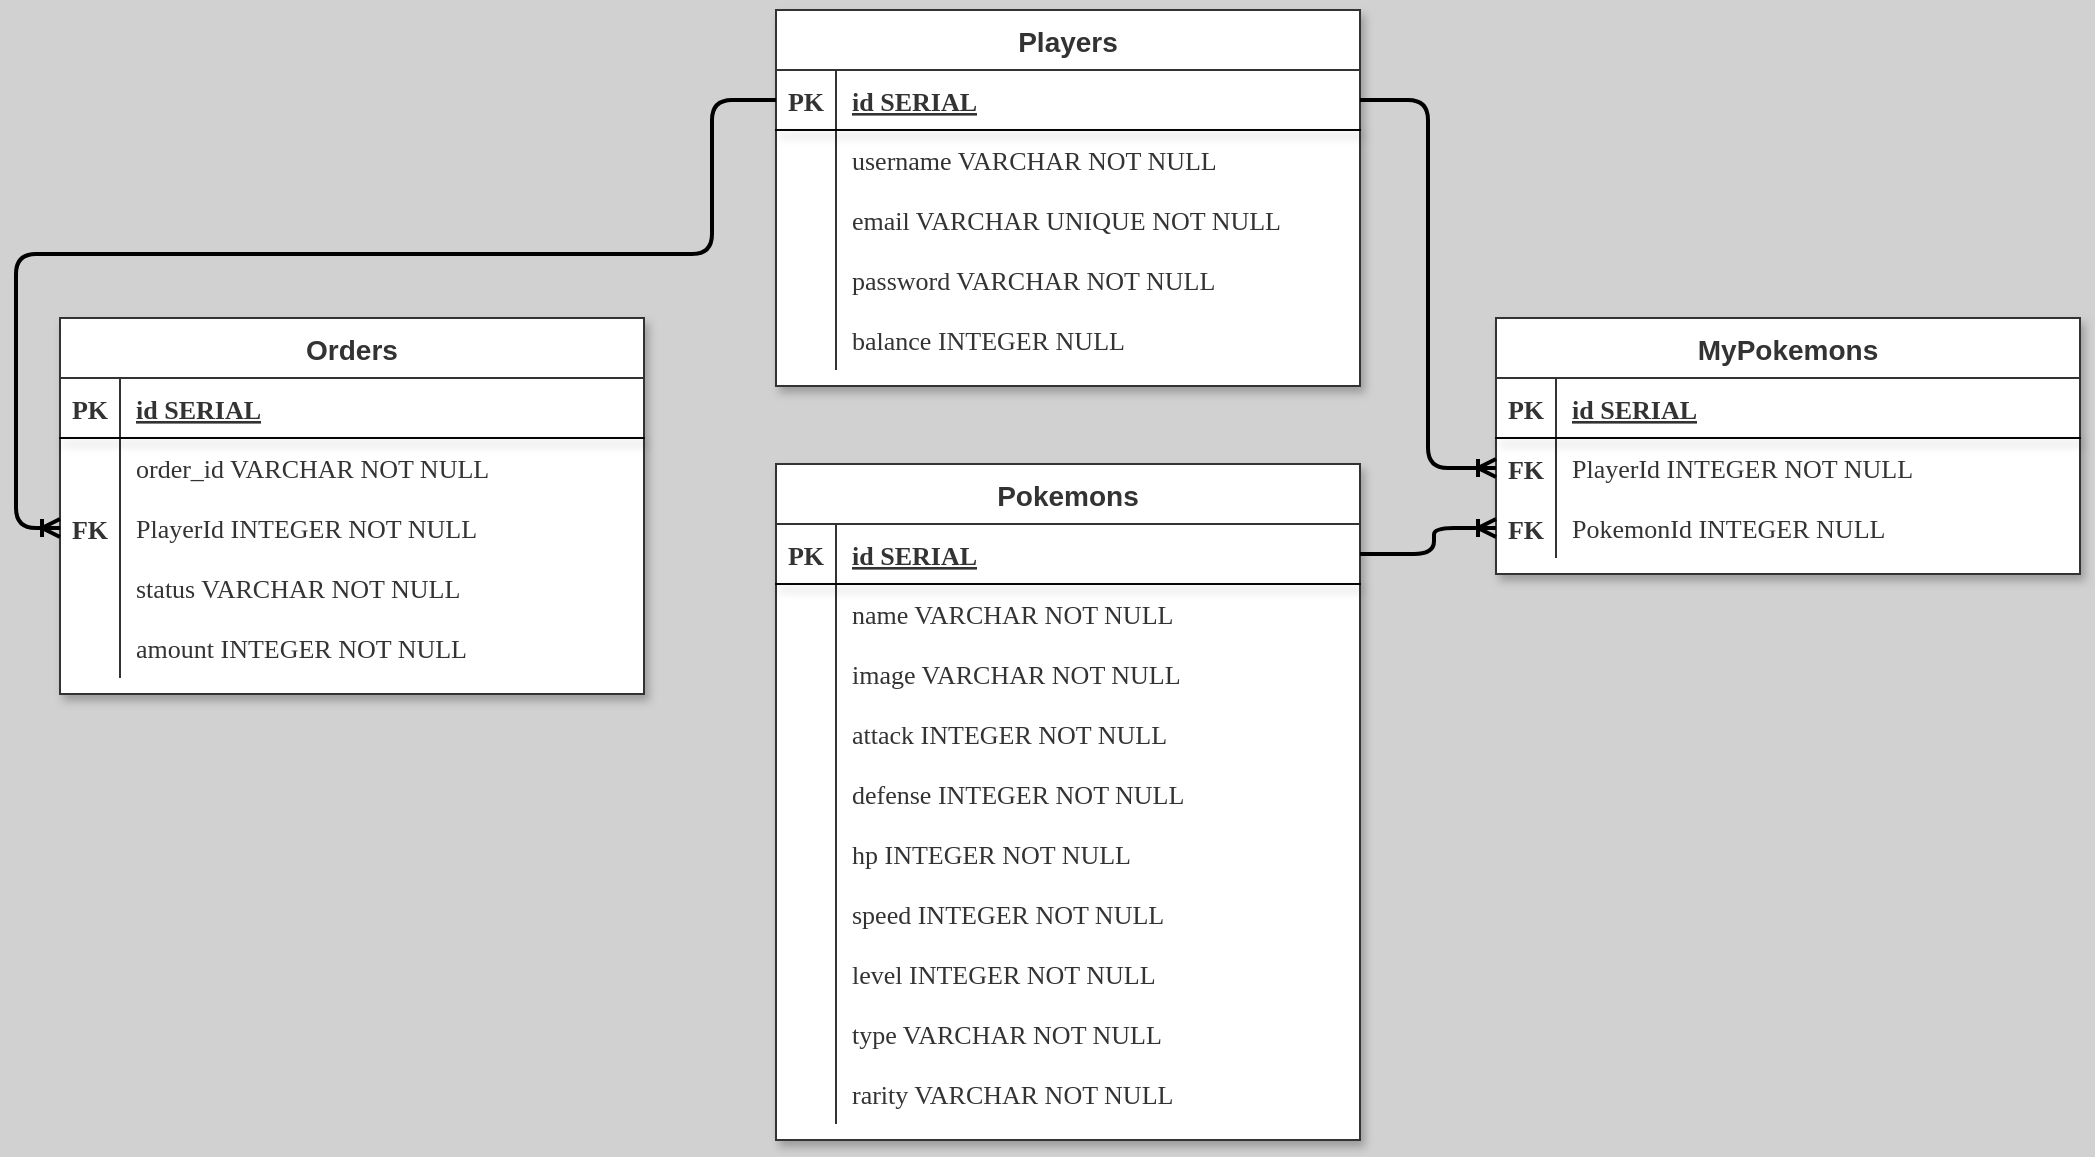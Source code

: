 <mxfile>
    <diagram id="W-rgIuuV7ytTB-WkS9EY" name="Page-1">
        <mxGraphModel dx="1750" dy="963" grid="0" gridSize="10" guides="1" tooltips="1" connect="1" arrows="1" fold="1" page="0" pageScale="1" pageWidth="850" pageHeight="1100" background="#D1D1D1" math="0" shadow="0">
            <root>
                <mxCell id="0"/>
                <mxCell id="1" parent="0"/>
                <mxCell id="228" value="Players" style="shape=table;startSize=30;container=1;collapsible=1;childLayout=tableLayout;fixedRows=1;rowLines=0;fontStyle=1;align=center;resizeLast=1;rounded=0;shadow=1;comic=0;fillStyle=auto;pointerEvents=1;strokeColor=#333333;strokeWidth=1;fontFamily=Helvetica;fontSize=14;fillColor=#FFFFFF;gradientDirection=radial;fontColor=#333333;gradientColor=none;swimlaneFillColor=#FFFFFF;" parent="1" vertex="1">
                    <mxGeometry x="-515" y="-265" width="292" height="188" as="geometry"/>
                </mxCell>
                <mxCell id="229" value="" style="shape=tableRow;horizontal=0;startSize=0;swimlaneHead=0;swimlaneBody=0;fillColor=none;collapsible=0;dropTarget=0;points=[[0,0.5],[1,0.5]];portConstraint=eastwest;top=0;left=0;right=0;bottom=1;rounded=0;shadow=1;comic=0;fillStyle=auto;pointerEvents=1;strokeColor=#050505;strokeWidth=1;fontFamily=Helvetica;fontSize=12;fontColor=#333333;" parent="228" vertex="1">
                    <mxGeometry y="30" width="292" height="30" as="geometry"/>
                </mxCell>
                <mxCell id="230" value="PK" style="shape=partialRectangle;connectable=0;fillColor=none;top=0;left=0;bottom=0;right=0;fontStyle=1;overflow=hidden;rounded=0;shadow=1;comic=0;fillStyle=auto;pointerEvents=1;strokeColor=#050505;strokeWidth=1;fontFamily=Lucida Console;fontSize=13;fontColor=#333333;startSize=34;" parent="229" vertex="1">
                    <mxGeometry width="30" height="30" as="geometry">
                        <mxRectangle width="30" height="30" as="alternateBounds"/>
                    </mxGeometry>
                </mxCell>
                <mxCell id="231" value="id SERIAL" style="shape=partialRectangle;connectable=0;fillColor=none;top=0;left=0;bottom=0;right=0;align=left;spacingLeft=6;fontStyle=5;overflow=hidden;rounded=0;shadow=1;comic=0;fillStyle=auto;pointerEvents=1;strokeColor=#050505;strokeWidth=1;fontFamily=Lucida Console;fontSize=13;fontColor=#333333;startSize=34;" parent="229" vertex="1">
                    <mxGeometry x="30" width="262" height="30" as="geometry">
                        <mxRectangle width="262" height="30" as="alternateBounds"/>
                    </mxGeometry>
                </mxCell>
                <mxCell id="232" value="" style="shape=tableRow;horizontal=0;startSize=0;swimlaneHead=0;swimlaneBody=0;fillColor=none;collapsible=0;dropTarget=0;points=[[0,0.5],[1,0.5]];portConstraint=eastwest;top=0;left=0;right=0;bottom=0;rounded=0;shadow=1;comic=0;fillStyle=auto;pointerEvents=1;strokeColor=#050505;strokeWidth=1;fontFamily=Helvetica;fontSize=12;fontColor=#333333;" parent="228" vertex="1">
                    <mxGeometry y="60" width="292" height="30" as="geometry"/>
                </mxCell>
                <mxCell id="233" value="" style="shape=partialRectangle;connectable=0;fillColor=none;top=0;left=0;bottom=0;right=0;editable=1;overflow=hidden;rounded=0;shadow=1;comic=0;fillStyle=auto;pointerEvents=1;strokeColor=#050505;strokeWidth=1;fontFamily=Lucida Console;fontSize=13;fontColor=#333333;startSize=34;" parent="232" vertex="1">
                    <mxGeometry width="30" height="30" as="geometry">
                        <mxRectangle width="30" height="30" as="alternateBounds"/>
                    </mxGeometry>
                </mxCell>
                <mxCell id="234" value="username VARCHAR NOT NULL" style="shape=partialRectangle;connectable=0;fillColor=none;top=0;left=0;bottom=0;right=0;align=left;spacingLeft=6;overflow=hidden;rounded=0;shadow=1;comic=0;fillStyle=auto;pointerEvents=1;strokeColor=#050505;strokeWidth=1;fontFamily=Lucida Console;fontSize=13;fontColor=#333333;startSize=34;labelBackgroundColor=none;labelBorderColor=none;html=1;fontStyle=0" parent="232" vertex="1">
                    <mxGeometry x="30" width="262" height="30" as="geometry">
                        <mxRectangle width="262" height="30" as="alternateBounds"/>
                    </mxGeometry>
                </mxCell>
                <mxCell id="235" value="" style="shape=tableRow;horizontal=0;startSize=0;swimlaneHead=0;swimlaneBody=0;fillColor=none;collapsible=0;dropTarget=0;points=[[0,0.5],[1,0.5]];portConstraint=eastwest;top=0;left=0;right=0;bottom=0;rounded=0;shadow=1;comic=0;fillStyle=auto;pointerEvents=1;strokeColor=#050505;strokeWidth=1;fontFamily=Helvetica;fontSize=12;fontColor=#333333;" parent="228" vertex="1">
                    <mxGeometry y="90" width="292" height="30" as="geometry"/>
                </mxCell>
                <mxCell id="236" value="" style="shape=partialRectangle;connectable=0;fillColor=none;top=0;left=0;bottom=0;right=0;editable=1;overflow=hidden;rounded=0;shadow=1;comic=0;fillStyle=auto;pointerEvents=1;strokeColor=#050505;strokeWidth=1;fontFamily=Lucida Console;fontSize=13;fontColor=#333333;startSize=34;fontStyle=0" parent="235" vertex="1">
                    <mxGeometry width="30" height="30" as="geometry">
                        <mxRectangle width="30" height="30" as="alternateBounds"/>
                    </mxGeometry>
                </mxCell>
                <mxCell id="237" value="email VARCHAR UNIQUE NOT NULL" style="shape=partialRectangle;connectable=0;fillColor=none;top=0;left=0;bottom=0;right=0;align=left;spacingLeft=6;overflow=hidden;rounded=0;shadow=1;comic=0;fillStyle=auto;pointerEvents=1;strokeColor=#050505;strokeWidth=1;fontFamily=Lucida Console;fontSize=13;fontColor=#333333;startSize=34;labelBackgroundColor=none;labelBorderColor=none;html=1;fontStyle=0" parent="235" vertex="1">
                    <mxGeometry x="30" width="262" height="30" as="geometry">
                        <mxRectangle width="262" height="30" as="alternateBounds"/>
                    </mxGeometry>
                </mxCell>
                <mxCell id="238" value="" style="shape=tableRow;horizontal=0;startSize=0;swimlaneHead=0;swimlaneBody=0;fillColor=none;collapsible=0;dropTarget=0;points=[[0,0.5],[1,0.5]];portConstraint=eastwest;top=0;left=0;right=0;bottom=0;rounded=0;shadow=1;comic=0;fillStyle=auto;pointerEvents=1;strokeColor=#050505;strokeWidth=1;fontFamily=Helvetica;fontSize=12;fontColor=#333333;" parent="228" vertex="1">
                    <mxGeometry y="120" width="292" height="30" as="geometry"/>
                </mxCell>
                <mxCell id="239" value="" style="shape=partialRectangle;connectable=0;fillColor=none;top=0;left=0;bottom=0;right=0;editable=1;overflow=hidden;rounded=0;shadow=1;comic=0;fillStyle=auto;pointerEvents=1;strokeColor=#050505;strokeWidth=1;fontFamily=Lucida Console;fontSize=13;fontColor=#333333;startSize=34;" parent="238" vertex="1">
                    <mxGeometry width="30" height="30" as="geometry">
                        <mxRectangle width="30" height="30" as="alternateBounds"/>
                    </mxGeometry>
                </mxCell>
                <mxCell id="240" value="password VARCHAR NOT NULL" style="shape=partialRectangle;connectable=0;fillColor=none;top=0;left=0;bottom=0;right=0;align=left;spacingLeft=6;overflow=hidden;rounded=0;shadow=1;comic=0;fillStyle=auto;pointerEvents=1;strokeColor=#050505;strokeWidth=1;fontFamily=Lucida Console;fontSize=13;fontColor=#333333;startSize=34;labelBackgroundColor=none;labelBorderColor=none;html=1;fontStyle=0" parent="238" vertex="1">
                    <mxGeometry x="30" width="262" height="30" as="geometry">
                        <mxRectangle width="262" height="30" as="alternateBounds"/>
                    </mxGeometry>
                </mxCell>
                <mxCell id="241" style="shape=tableRow;horizontal=0;startSize=0;swimlaneHead=0;swimlaneBody=0;fillColor=none;collapsible=0;dropTarget=0;points=[[0,0.5],[1,0.5]];portConstraint=eastwest;top=0;left=0;right=0;bottom=0;rounded=0;shadow=1;comic=0;fillStyle=auto;pointerEvents=1;strokeColor=#050505;strokeWidth=1;fontFamily=Helvetica;fontSize=12;fontColor=#333333;" parent="228" vertex="1">
                    <mxGeometry y="150" width="292" height="30" as="geometry"/>
                </mxCell>
                <mxCell id="242" style="shape=partialRectangle;connectable=0;fillColor=none;top=0;left=0;bottom=0;right=0;editable=1;overflow=hidden;rounded=0;shadow=1;comic=0;fillStyle=auto;pointerEvents=1;strokeColor=#050505;strokeWidth=1;fontFamily=Lucida Console;fontSize=13;fontColor=#333333;startSize=34;" parent="241" vertex="1">
                    <mxGeometry width="30" height="30" as="geometry">
                        <mxRectangle width="30" height="30" as="alternateBounds"/>
                    </mxGeometry>
                </mxCell>
                <mxCell id="243" value="balance INTEGER NULL" style="shape=partialRectangle;connectable=0;fillColor=none;top=0;left=0;bottom=0;right=0;align=left;spacingLeft=6;overflow=hidden;rounded=0;shadow=1;comic=0;fillStyle=auto;pointerEvents=1;strokeColor=#050505;strokeWidth=1;fontFamily=Lucida Console;fontSize=13;fontColor=#333333;startSize=34;labelBackgroundColor=none;labelBorderColor=none;html=1;fontStyle=0" parent="241" vertex="1">
                    <mxGeometry x="30" width="262" height="30" as="geometry">
                        <mxRectangle width="262" height="30" as="alternateBounds"/>
                    </mxGeometry>
                </mxCell>
                <mxCell id="283" value="Pokemons" style="shape=table;startSize=30;container=1;collapsible=1;childLayout=tableLayout;fixedRows=1;rowLines=0;fontStyle=1;align=center;resizeLast=1;rounded=0;shadow=1;comic=0;fillStyle=auto;pointerEvents=1;strokeColor=#333333;strokeWidth=1;fontFamily=Helvetica;fontSize=14;fillColor=#FFFFFF;gradientDirection=radial;fontColor=#333333;gradientColor=none;swimlaneFillColor=#FFFFFF;" parent="1" vertex="1">
                    <mxGeometry x="-515" y="-38" width="292" height="338" as="geometry"/>
                </mxCell>
                <mxCell id="284" value="" style="shape=tableRow;horizontal=0;startSize=0;swimlaneHead=0;swimlaneBody=0;fillColor=none;collapsible=0;dropTarget=0;points=[[0,0.5],[1,0.5]];portConstraint=eastwest;top=0;left=0;right=0;bottom=1;rounded=0;shadow=1;comic=0;fillStyle=auto;pointerEvents=1;strokeColor=#050505;strokeWidth=1;fontFamily=Helvetica;fontSize=12;fontColor=#333333;" parent="283" vertex="1">
                    <mxGeometry y="30" width="292" height="30" as="geometry"/>
                </mxCell>
                <mxCell id="285" value="PK" style="shape=partialRectangle;connectable=0;fillColor=none;top=0;left=0;bottom=0;right=0;fontStyle=1;overflow=hidden;rounded=0;shadow=1;comic=0;fillStyle=auto;pointerEvents=1;strokeColor=#050505;strokeWidth=1;fontFamily=Lucida Console;fontSize=13;fontColor=#333333;startSize=34;" parent="284" vertex="1">
                    <mxGeometry width="30" height="30" as="geometry">
                        <mxRectangle width="30" height="30" as="alternateBounds"/>
                    </mxGeometry>
                </mxCell>
                <mxCell id="286" value="id SERIAL" style="shape=partialRectangle;connectable=0;fillColor=none;top=0;left=0;bottom=0;right=0;align=left;spacingLeft=6;fontStyle=5;overflow=hidden;rounded=0;shadow=1;comic=0;fillStyle=auto;pointerEvents=1;strokeColor=#050505;strokeWidth=1;fontFamily=Lucida Console;fontSize=13;fontColor=#333333;startSize=34;" parent="284" vertex="1">
                    <mxGeometry x="30" width="262" height="30" as="geometry">
                        <mxRectangle width="262" height="30" as="alternateBounds"/>
                    </mxGeometry>
                </mxCell>
                <mxCell id="287" value="" style="shape=tableRow;horizontal=0;startSize=0;swimlaneHead=0;swimlaneBody=0;fillColor=none;collapsible=0;dropTarget=0;points=[[0,0.5],[1,0.5]];portConstraint=eastwest;top=0;left=0;right=0;bottom=0;rounded=0;shadow=1;comic=0;fillStyle=auto;pointerEvents=1;strokeColor=#050505;strokeWidth=1;fontFamily=Helvetica;fontSize=12;fontColor=#333333;" parent="283" vertex="1">
                    <mxGeometry y="60" width="292" height="30" as="geometry"/>
                </mxCell>
                <mxCell id="288" value="" style="shape=partialRectangle;connectable=0;fillColor=none;top=0;left=0;bottom=0;right=0;editable=1;overflow=hidden;rounded=0;shadow=1;comic=0;fillStyle=auto;pointerEvents=1;strokeColor=#050505;strokeWidth=1;fontFamily=Lucida Console;fontSize=13;fontColor=#333333;startSize=34;" parent="287" vertex="1">
                    <mxGeometry width="30" height="30" as="geometry">
                        <mxRectangle width="30" height="30" as="alternateBounds"/>
                    </mxGeometry>
                </mxCell>
                <mxCell id="289" value="name VARCHAR NOT NULL" style="shape=partialRectangle;connectable=0;fillColor=none;top=0;left=0;bottom=0;right=0;align=left;spacingLeft=6;overflow=hidden;rounded=0;shadow=1;comic=0;fillStyle=auto;pointerEvents=1;strokeColor=#050505;strokeWidth=1;fontFamily=Lucida Console;fontSize=13;fontColor=#333333;startSize=34;labelBackgroundColor=none;labelBorderColor=none;html=1;fontStyle=0" parent="287" vertex="1">
                    <mxGeometry x="30" width="262" height="30" as="geometry">
                        <mxRectangle width="262" height="30" as="alternateBounds"/>
                    </mxGeometry>
                </mxCell>
                <mxCell id="306" style="shape=tableRow;horizontal=0;startSize=0;swimlaneHead=0;swimlaneBody=0;fillColor=none;collapsible=0;dropTarget=0;points=[[0,0.5],[1,0.5]];portConstraint=eastwest;top=0;left=0;right=0;bottom=0;rounded=0;shadow=1;comic=0;fillStyle=auto;pointerEvents=1;strokeColor=#050505;strokeWidth=1;fontFamily=Helvetica;fontSize=12;fontColor=#333333;" parent="283" vertex="1">
                    <mxGeometry y="90" width="292" height="30" as="geometry"/>
                </mxCell>
                <mxCell id="307" style="shape=partialRectangle;connectable=0;fillColor=none;top=0;left=0;bottom=0;right=0;editable=1;overflow=hidden;rounded=0;shadow=1;comic=0;fillStyle=auto;pointerEvents=1;strokeColor=#050505;strokeWidth=1;fontFamily=Lucida Console;fontSize=13;fontColor=#333333;startSize=34;" parent="306" vertex="1">
                    <mxGeometry width="30" height="30" as="geometry">
                        <mxRectangle width="30" height="30" as="alternateBounds"/>
                    </mxGeometry>
                </mxCell>
                <mxCell id="308" value="image VARCHAR NOT NULL" style="shape=partialRectangle;connectable=0;fillColor=none;top=0;left=0;bottom=0;right=0;align=left;spacingLeft=6;overflow=hidden;rounded=0;shadow=1;comic=0;fillStyle=auto;pointerEvents=1;strokeColor=#050505;strokeWidth=1;fontFamily=Lucida Console;fontSize=13;fontColor=#333333;startSize=34;labelBackgroundColor=none;labelBorderColor=none;html=1;fontStyle=0" parent="306" vertex="1">
                    <mxGeometry x="30" width="262" height="30" as="geometry">
                        <mxRectangle width="262" height="30" as="alternateBounds"/>
                    </mxGeometry>
                </mxCell>
                <mxCell id="309" style="shape=tableRow;horizontal=0;startSize=0;swimlaneHead=0;swimlaneBody=0;fillColor=none;collapsible=0;dropTarget=0;points=[[0,0.5],[1,0.5]];portConstraint=eastwest;top=0;left=0;right=0;bottom=0;rounded=0;shadow=1;comic=0;fillStyle=auto;pointerEvents=1;strokeColor=#050505;strokeWidth=1;fontFamily=Helvetica;fontSize=12;fontColor=#333333;" parent="283" vertex="1">
                    <mxGeometry y="120" width="292" height="30" as="geometry"/>
                </mxCell>
                <mxCell id="310" style="shape=partialRectangle;connectable=0;fillColor=none;top=0;left=0;bottom=0;right=0;editable=1;overflow=hidden;rounded=0;shadow=1;comic=0;fillStyle=auto;pointerEvents=1;strokeColor=#050505;strokeWidth=1;fontFamily=Lucida Console;fontSize=13;fontColor=#333333;startSize=34;" parent="309" vertex="1">
                    <mxGeometry width="30" height="30" as="geometry">
                        <mxRectangle width="30" height="30" as="alternateBounds"/>
                    </mxGeometry>
                </mxCell>
                <mxCell id="311" value="attack INTEGER NOT NULL" style="shape=partialRectangle;connectable=0;fillColor=none;top=0;left=0;bottom=0;right=0;align=left;spacingLeft=6;overflow=hidden;rounded=0;shadow=1;comic=0;fillStyle=auto;pointerEvents=1;strokeColor=#050505;strokeWidth=1;fontFamily=Lucida Console;fontSize=13;fontColor=#333333;startSize=34;labelBackgroundColor=none;labelBorderColor=none;html=1;fontStyle=0" parent="309" vertex="1">
                    <mxGeometry x="30" width="262" height="30" as="geometry">
                        <mxRectangle width="262" height="30" as="alternateBounds"/>
                    </mxGeometry>
                </mxCell>
                <mxCell id="323" style="shape=tableRow;horizontal=0;startSize=0;swimlaneHead=0;swimlaneBody=0;fillColor=none;collapsible=0;dropTarget=0;points=[[0,0.5],[1,0.5]];portConstraint=eastwest;top=0;left=0;right=0;bottom=0;rounded=0;shadow=1;comic=0;fillStyle=auto;pointerEvents=1;strokeColor=#050505;strokeWidth=1;fontFamily=Helvetica;fontSize=12;fontColor=#333333;" parent="283" vertex="1">
                    <mxGeometry y="150" width="292" height="30" as="geometry"/>
                </mxCell>
                <mxCell id="324" style="shape=partialRectangle;connectable=0;fillColor=none;top=0;left=0;bottom=0;right=0;editable=1;overflow=hidden;rounded=0;shadow=1;comic=0;fillStyle=auto;pointerEvents=1;strokeColor=#050505;strokeWidth=1;fontFamily=Lucida Console;fontSize=13;fontColor=#333333;startSize=34;" parent="323" vertex="1">
                    <mxGeometry width="30" height="30" as="geometry">
                        <mxRectangle width="30" height="30" as="alternateBounds"/>
                    </mxGeometry>
                </mxCell>
                <mxCell id="325" value="defense INTEGER NOT NULL" style="shape=partialRectangle;connectable=0;fillColor=none;top=0;left=0;bottom=0;right=0;align=left;spacingLeft=6;overflow=hidden;rounded=0;shadow=1;comic=0;fillStyle=auto;pointerEvents=1;strokeColor=#050505;strokeWidth=1;fontFamily=Lucida Console;fontSize=13;fontColor=#333333;startSize=34;labelBackgroundColor=none;labelBorderColor=none;html=1;fontStyle=0" parent="323" vertex="1">
                    <mxGeometry x="30" width="262" height="30" as="geometry">
                        <mxRectangle width="262" height="30" as="alternateBounds"/>
                    </mxGeometry>
                </mxCell>
                <mxCell id="326" style="shape=tableRow;horizontal=0;startSize=0;swimlaneHead=0;swimlaneBody=0;fillColor=none;collapsible=0;dropTarget=0;points=[[0,0.5],[1,0.5]];portConstraint=eastwest;top=0;left=0;right=0;bottom=0;rounded=0;shadow=1;comic=0;fillStyle=auto;pointerEvents=1;strokeColor=#050505;strokeWidth=1;fontFamily=Helvetica;fontSize=12;fontColor=#333333;" parent="283" vertex="1">
                    <mxGeometry y="180" width="292" height="30" as="geometry"/>
                </mxCell>
                <mxCell id="327" style="shape=partialRectangle;connectable=0;fillColor=none;top=0;left=0;bottom=0;right=0;editable=1;overflow=hidden;rounded=0;shadow=1;comic=0;fillStyle=auto;pointerEvents=1;strokeColor=#050505;strokeWidth=1;fontFamily=Lucida Console;fontSize=13;fontColor=#333333;startSize=34;" parent="326" vertex="1">
                    <mxGeometry width="30" height="30" as="geometry">
                        <mxRectangle width="30" height="30" as="alternateBounds"/>
                    </mxGeometry>
                </mxCell>
                <mxCell id="328" value="hp INTEGER NOT NULL" style="shape=partialRectangle;connectable=0;fillColor=none;top=0;left=0;bottom=0;right=0;align=left;spacingLeft=6;overflow=hidden;rounded=0;shadow=1;comic=0;fillStyle=auto;pointerEvents=1;strokeColor=#050505;strokeWidth=1;fontFamily=Lucida Console;fontSize=13;fontColor=#333333;startSize=34;labelBackgroundColor=none;labelBorderColor=none;html=1;fontStyle=0" parent="326" vertex="1">
                    <mxGeometry x="30" width="262" height="30" as="geometry">
                        <mxRectangle width="262" height="30" as="alternateBounds"/>
                    </mxGeometry>
                </mxCell>
                <mxCell id="329" style="shape=tableRow;horizontal=0;startSize=0;swimlaneHead=0;swimlaneBody=0;fillColor=none;collapsible=0;dropTarget=0;points=[[0,0.5],[1,0.5]];portConstraint=eastwest;top=0;left=0;right=0;bottom=0;rounded=0;shadow=1;comic=0;fillStyle=auto;pointerEvents=1;strokeColor=#050505;strokeWidth=1;fontFamily=Helvetica;fontSize=12;fontColor=#333333;" parent="283" vertex="1">
                    <mxGeometry y="210" width="292" height="30" as="geometry"/>
                </mxCell>
                <mxCell id="330" style="shape=partialRectangle;connectable=0;fillColor=none;top=0;left=0;bottom=0;right=0;editable=1;overflow=hidden;rounded=0;shadow=1;comic=0;fillStyle=auto;pointerEvents=1;strokeColor=#050505;strokeWidth=1;fontFamily=Lucida Console;fontSize=13;fontColor=#333333;startSize=34;" parent="329" vertex="1">
                    <mxGeometry width="30" height="30" as="geometry">
                        <mxRectangle width="30" height="30" as="alternateBounds"/>
                    </mxGeometry>
                </mxCell>
                <mxCell id="331" value="speed INTEGER NOT NULL" style="shape=partialRectangle;connectable=0;fillColor=none;top=0;left=0;bottom=0;right=0;align=left;spacingLeft=6;overflow=hidden;rounded=0;shadow=1;comic=0;fillStyle=auto;pointerEvents=1;strokeColor=#050505;strokeWidth=1;fontFamily=Lucida Console;fontSize=13;fontColor=#333333;startSize=34;labelBackgroundColor=none;labelBorderColor=none;html=1;fontStyle=0" parent="329" vertex="1">
                    <mxGeometry x="30" width="262" height="30" as="geometry">
                        <mxRectangle width="262" height="30" as="alternateBounds"/>
                    </mxGeometry>
                </mxCell>
                <mxCell id="332" style="shape=tableRow;horizontal=0;startSize=0;swimlaneHead=0;swimlaneBody=0;fillColor=none;collapsible=0;dropTarget=0;points=[[0,0.5],[1,0.5]];portConstraint=eastwest;top=0;left=0;right=0;bottom=0;rounded=0;shadow=1;comic=0;fillStyle=auto;pointerEvents=1;strokeColor=#050505;strokeWidth=1;fontFamily=Helvetica;fontSize=12;fontColor=#333333;" parent="283" vertex="1">
                    <mxGeometry y="240" width="292" height="30" as="geometry"/>
                </mxCell>
                <mxCell id="333" style="shape=partialRectangle;connectable=0;fillColor=none;top=0;left=0;bottom=0;right=0;editable=1;overflow=hidden;rounded=0;shadow=1;comic=0;fillStyle=auto;pointerEvents=1;strokeColor=#050505;strokeWidth=1;fontFamily=Lucida Console;fontSize=13;fontColor=#333333;startSize=34;" parent="332" vertex="1">
                    <mxGeometry width="30" height="30" as="geometry">
                        <mxRectangle width="30" height="30" as="alternateBounds"/>
                    </mxGeometry>
                </mxCell>
                <mxCell id="334" value="level INTEGER NOT NULL" style="shape=partialRectangle;connectable=0;fillColor=none;top=0;left=0;bottom=0;right=0;align=left;spacingLeft=6;overflow=hidden;rounded=0;shadow=1;comic=0;fillStyle=auto;pointerEvents=1;strokeColor=#050505;strokeWidth=1;fontFamily=Lucida Console;fontSize=13;fontColor=#333333;startSize=34;labelBackgroundColor=none;labelBorderColor=none;html=1;fontStyle=0" parent="332" vertex="1">
                    <mxGeometry x="30" width="262" height="30" as="geometry">
                        <mxRectangle width="262" height="30" as="alternateBounds"/>
                    </mxGeometry>
                </mxCell>
                <mxCell id="335" style="shape=tableRow;horizontal=0;startSize=0;swimlaneHead=0;swimlaneBody=0;fillColor=none;collapsible=0;dropTarget=0;points=[[0,0.5],[1,0.5]];portConstraint=eastwest;top=0;left=0;right=0;bottom=0;rounded=0;shadow=1;comic=0;fillStyle=auto;pointerEvents=1;strokeColor=#050505;strokeWidth=1;fontFamily=Helvetica;fontSize=12;fontColor=#333333;" parent="283" vertex="1">
                    <mxGeometry y="270" width="292" height="30" as="geometry"/>
                </mxCell>
                <mxCell id="336" style="shape=partialRectangle;connectable=0;fillColor=none;top=0;left=0;bottom=0;right=0;editable=1;overflow=hidden;rounded=0;shadow=1;comic=0;fillStyle=auto;pointerEvents=1;strokeColor=#050505;strokeWidth=1;fontFamily=Lucida Console;fontSize=13;fontColor=#333333;startSize=34;" parent="335" vertex="1">
                    <mxGeometry width="30" height="30" as="geometry">
                        <mxRectangle width="30" height="30" as="alternateBounds"/>
                    </mxGeometry>
                </mxCell>
                <mxCell id="337" value="type VARCHAR NOT NULL" style="shape=partialRectangle;connectable=0;fillColor=none;top=0;left=0;bottom=0;right=0;align=left;spacingLeft=6;overflow=hidden;rounded=0;shadow=1;comic=0;fillStyle=auto;pointerEvents=1;strokeColor=#050505;strokeWidth=1;fontFamily=Lucida Console;fontSize=13;fontColor=#333333;startSize=34;labelBackgroundColor=none;labelBorderColor=none;html=1;fontStyle=0" parent="335" vertex="1">
                    <mxGeometry x="30" width="262" height="30" as="geometry">
                        <mxRectangle width="262" height="30" as="alternateBounds"/>
                    </mxGeometry>
                </mxCell>
                <mxCell id="338" style="shape=tableRow;horizontal=0;startSize=0;swimlaneHead=0;swimlaneBody=0;fillColor=none;collapsible=0;dropTarget=0;points=[[0,0.5],[1,0.5]];portConstraint=eastwest;top=0;left=0;right=0;bottom=0;rounded=0;shadow=1;comic=0;fillStyle=auto;pointerEvents=1;strokeColor=#050505;strokeWidth=1;fontFamily=Helvetica;fontSize=12;fontColor=#333333;" parent="283" vertex="1">
                    <mxGeometry y="300" width="292" height="30" as="geometry"/>
                </mxCell>
                <mxCell id="339" style="shape=partialRectangle;connectable=0;fillColor=none;top=0;left=0;bottom=0;right=0;editable=1;overflow=hidden;rounded=0;shadow=1;comic=0;fillStyle=auto;pointerEvents=1;strokeColor=#050505;strokeWidth=1;fontFamily=Lucida Console;fontSize=13;fontColor=#333333;startSize=34;" parent="338" vertex="1">
                    <mxGeometry width="30" height="30" as="geometry">
                        <mxRectangle width="30" height="30" as="alternateBounds"/>
                    </mxGeometry>
                </mxCell>
                <mxCell id="340" value="rarity VARCHAR NOT NULL" style="shape=partialRectangle;connectable=0;fillColor=none;top=0;left=0;bottom=0;right=0;align=left;spacingLeft=6;overflow=hidden;rounded=0;shadow=1;comic=0;fillStyle=auto;pointerEvents=1;strokeColor=#050505;strokeWidth=1;fontFamily=Lucida Console;fontSize=13;fontColor=#333333;startSize=34;labelBackgroundColor=none;labelBorderColor=none;html=1;fontStyle=0" parent="338" vertex="1">
                    <mxGeometry x="30" width="262" height="30" as="geometry">
                        <mxRectangle width="262" height="30" as="alternateBounds"/>
                    </mxGeometry>
                </mxCell>
                <mxCell id="341" value="MyPokemons" style="shape=table;startSize=30;container=1;collapsible=1;childLayout=tableLayout;fixedRows=1;rowLines=0;fontStyle=1;align=center;resizeLast=1;rounded=0;shadow=1;comic=0;fillStyle=auto;pointerEvents=1;strokeColor=#333333;strokeWidth=1;fontFamily=Helvetica;fontSize=14;fillColor=#FFFFFF;gradientDirection=radial;fontColor=#333333;gradientColor=none;swimlaneFillColor=#FFFFFF;" parent="1" vertex="1">
                    <mxGeometry x="-155" y="-111" width="292" height="128" as="geometry"/>
                </mxCell>
                <mxCell id="342" value="" style="shape=tableRow;horizontal=0;startSize=0;swimlaneHead=0;swimlaneBody=0;fillColor=none;collapsible=0;dropTarget=0;points=[[0,0.5],[1,0.5]];portConstraint=eastwest;top=0;left=0;right=0;bottom=1;rounded=0;shadow=1;comic=0;fillStyle=auto;pointerEvents=1;strokeColor=#050505;strokeWidth=1;fontFamily=Helvetica;fontSize=12;fontColor=#333333;" parent="341" vertex="1">
                    <mxGeometry y="30" width="292" height="30" as="geometry"/>
                </mxCell>
                <mxCell id="343" value="PK" style="shape=partialRectangle;connectable=0;fillColor=none;top=0;left=0;bottom=0;right=0;fontStyle=1;overflow=hidden;rounded=0;shadow=1;comic=0;fillStyle=auto;pointerEvents=1;strokeColor=#050505;strokeWidth=1;fontFamily=Lucida Console;fontSize=13;fontColor=#333333;startSize=34;" parent="342" vertex="1">
                    <mxGeometry width="30" height="30" as="geometry">
                        <mxRectangle width="30" height="30" as="alternateBounds"/>
                    </mxGeometry>
                </mxCell>
                <mxCell id="344" value="id SERIAL" style="shape=partialRectangle;connectable=0;fillColor=none;top=0;left=0;bottom=0;right=0;align=left;spacingLeft=6;fontStyle=5;overflow=hidden;rounded=0;shadow=1;comic=0;fillStyle=auto;pointerEvents=1;strokeColor=#050505;strokeWidth=1;fontFamily=Lucida Console;fontSize=13;fontColor=#333333;startSize=34;" parent="342" vertex="1">
                    <mxGeometry x="30" width="262" height="30" as="geometry">
                        <mxRectangle width="262" height="30" as="alternateBounds"/>
                    </mxGeometry>
                </mxCell>
                <mxCell id="345" value="" style="shape=tableRow;horizontal=0;startSize=0;swimlaneHead=0;swimlaneBody=0;fillColor=none;collapsible=0;dropTarget=0;points=[[0,0.5],[1,0.5]];portConstraint=eastwest;top=0;left=0;right=0;bottom=0;rounded=0;shadow=1;comic=0;fillStyle=auto;pointerEvents=1;strokeColor=#050505;strokeWidth=1;fontFamily=Helvetica;fontSize=12;fontColor=#333333;" parent="341" vertex="1">
                    <mxGeometry y="60" width="292" height="30" as="geometry"/>
                </mxCell>
                <mxCell id="346" value="FK" style="shape=partialRectangle;connectable=0;fillColor=none;top=0;left=0;bottom=0;right=0;editable=1;overflow=hidden;rounded=0;shadow=1;comic=0;fillStyle=auto;pointerEvents=1;strokeColor=#050505;strokeWidth=1;fontFamily=Lucida Console;fontSize=13;fontColor=#333333;startSize=34;fontStyle=1" parent="345" vertex="1">
                    <mxGeometry width="30" height="30" as="geometry">
                        <mxRectangle width="30" height="30" as="alternateBounds"/>
                    </mxGeometry>
                </mxCell>
                <mxCell id="347" value="PlayerId INTEGER NOT NULL" style="shape=partialRectangle;connectable=0;fillColor=none;top=0;left=0;bottom=0;right=0;align=left;spacingLeft=6;overflow=hidden;rounded=0;shadow=1;comic=0;fillStyle=auto;pointerEvents=1;strokeColor=#050505;strokeWidth=1;fontFamily=Lucida Console;fontSize=13;fontColor=#333333;startSize=34;labelBackgroundColor=none;labelBorderColor=none;html=1;fontStyle=0" parent="345" vertex="1">
                    <mxGeometry x="30" width="262" height="30" as="geometry">
                        <mxRectangle width="262" height="30" as="alternateBounds"/>
                    </mxGeometry>
                </mxCell>
                <mxCell id="354" style="shape=tableRow;horizontal=0;startSize=0;swimlaneHead=0;swimlaneBody=0;fillColor=none;collapsible=0;dropTarget=0;points=[[0,0.5],[1,0.5]];portConstraint=eastwest;top=0;left=0;right=0;bottom=0;rounded=0;shadow=1;comic=0;fillStyle=auto;pointerEvents=1;strokeColor=#050505;strokeWidth=1;fontFamily=Helvetica;fontSize=12;fontColor=#333333;" parent="341" vertex="1">
                    <mxGeometry y="90" width="292" height="30" as="geometry"/>
                </mxCell>
                <mxCell id="355" value="FK" style="shape=partialRectangle;connectable=0;fillColor=none;top=0;left=0;bottom=0;right=0;editable=1;overflow=hidden;rounded=0;shadow=1;comic=0;fillStyle=auto;pointerEvents=1;strokeColor=#050505;strokeWidth=1;fontFamily=Lucida Console;fontSize=13;fontColor=#333333;startSize=34;fontStyle=1" parent="354" vertex="1">
                    <mxGeometry width="30" height="30" as="geometry">
                        <mxRectangle width="30" height="30" as="alternateBounds"/>
                    </mxGeometry>
                </mxCell>
                <mxCell id="356" value="PokemonId INTEGER NULL" style="shape=partialRectangle;connectable=0;fillColor=none;top=0;left=0;bottom=0;right=0;align=left;spacingLeft=6;overflow=hidden;rounded=0;shadow=1;comic=0;fillStyle=auto;pointerEvents=1;strokeColor=#050505;strokeWidth=1;fontFamily=Lucida Console;fontSize=13;fontColor=#333333;startSize=34;labelBackgroundColor=none;labelBorderColor=none;html=1;fontStyle=0" parent="354" vertex="1">
                    <mxGeometry x="30" width="262" height="30" as="geometry">
                        <mxRectangle width="262" height="30" as="alternateBounds"/>
                    </mxGeometry>
                </mxCell>
                <mxCell id="357" value="Orders" style="shape=table;startSize=30;container=1;collapsible=1;childLayout=tableLayout;fixedRows=1;rowLines=0;fontStyle=1;align=center;resizeLast=1;rounded=0;shadow=1;comic=0;fillStyle=auto;pointerEvents=1;strokeColor=#333333;strokeWidth=1;fontFamily=Helvetica;fontSize=14;fillColor=#FFFFFF;gradientDirection=radial;fontColor=#333333;gradientColor=none;swimlaneFillColor=#FFFFFF;" parent="1" vertex="1">
                    <mxGeometry x="-873" y="-111" width="292" height="188" as="geometry"/>
                </mxCell>
                <mxCell id="358" value="" style="shape=tableRow;horizontal=0;startSize=0;swimlaneHead=0;swimlaneBody=0;fillColor=none;collapsible=0;dropTarget=0;points=[[0,0.5],[1,0.5]];portConstraint=eastwest;top=0;left=0;right=0;bottom=1;rounded=0;shadow=1;comic=0;fillStyle=auto;pointerEvents=1;strokeColor=#050505;strokeWidth=1;fontFamily=Helvetica;fontSize=12;fontColor=#333333;" parent="357" vertex="1">
                    <mxGeometry y="30" width="292" height="30" as="geometry"/>
                </mxCell>
                <mxCell id="359" value="PK" style="shape=partialRectangle;connectable=0;fillColor=none;top=0;left=0;bottom=0;right=0;fontStyle=1;overflow=hidden;rounded=0;shadow=1;comic=0;fillStyle=auto;pointerEvents=1;strokeColor=#050505;strokeWidth=1;fontFamily=Lucida Console;fontSize=13;fontColor=#333333;startSize=34;" parent="358" vertex="1">
                    <mxGeometry width="30" height="30" as="geometry">
                        <mxRectangle width="30" height="30" as="alternateBounds"/>
                    </mxGeometry>
                </mxCell>
                <mxCell id="360" value="id SERIAL" style="shape=partialRectangle;connectable=0;fillColor=none;top=0;left=0;bottom=0;right=0;align=left;spacingLeft=6;fontStyle=5;overflow=hidden;rounded=0;shadow=1;comic=0;fillStyle=auto;pointerEvents=1;strokeColor=#050505;strokeWidth=1;fontFamily=Lucida Console;fontSize=13;fontColor=#333333;startSize=34;" parent="358" vertex="1">
                    <mxGeometry x="30" width="262" height="30" as="geometry">
                        <mxRectangle width="262" height="30" as="alternateBounds"/>
                    </mxGeometry>
                </mxCell>
                <mxCell id="367" style="shape=tableRow;horizontal=0;startSize=0;swimlaneHead=0;swimlaneBody=0;fillColor=none;collapsible=0;dropTarget=0;points=[[0,0.5],[1,0.5]];portConstraint=eastwest;top=0;left=0;right=0;bottom=0;rounded=0;shadow=1;comic=0;fillStyle=auto;pointerEvents=1;strokeColor=#050505;strokeWidth=1;fontFamily=Helvetica;fontSize=12;fontColor=#333333;" parent="357" vertex="1">
                    <mxGeometry y="60" width="292" height="30" as="geometry"/>
                </mxCell>
                <mxCell id="368" value="" style="shape=partialRectangle;connectable=0;fillColor=none;top=0;left=0;bottom=0;right=0;editable=1;overflow=hidden;rounded=0;shadow=1;comic=0;fillStyle=auto;pointerEvents=1;strokeColor=#050505;strokeWidth=1;fontFamily=Lucida Console;fontSize=13;fontColor=#333333;startSize=34;fontStyle=1" parent="367" vertex="1">
                    <mxGeometry width="30" height="30" as="geometry">
                        <mxRectangle width="30" height="30" as="alternateBounds"/>
                    </mxGeometry>
                </mxCell>
                <mxCell id="369" value="order_id VARCHAR NOT NULL" style="shape=partialRectangle;connectable=0;fillColor=none;top=0;left=0;bottom=0;right=0;align=left;spacingLeft=6;overflow=hidden;rounded=0;shadow=1;comic=0;fillStyle=auto;pointerEvents=1;strokeColor=#050505;strokeWidth=1;fontFamily=Lucida Console;fontSize=13;fontColor=#333333;startSize=34;labelBackgroundColor=none;labelBorderColor=none;html=1;fontStyle=0" parent="367" vertex="1">
                    <mxGeometry x="30" width="262" height="30" as="geometry">
                        <mxRectangle width="262" height="30" as="alternateBounds"/>
                    </mxGeometry>
                </mxCell>
                <mxCell id="361" value="" style="shape=tableRow;horizontal=0;startSize=0;swimlaneHead=0;swimlaneBody=0;fillColor=none;collapsible=0;dropTarget=0;points=[[0,0.5],[1,0.5]];portConstraint=eastwest;top=0;left=0;right=0;bottom=0;rounded=0;shadow=1;comic=0;fillStyle=auto;pointerEvents=1;strokeColor=#050505;strokeWidth=1;fontFamily=Helvetica;fontSize=12;fontColor=#333333;" parent="357" vertex="1">
                    <mxGeometry y="90" width="292" height="30" as="geometry"/>
                </mxCell>
                <mxCell id="362" value="FK" style="shape=partialRectangle;connectable=0;fillColor=none;top=0;left=0;bottom=0;right=0;editable=1;overflow=hidden;rounded=0;shadow=1;comic=0;fillStyle=auto;pointerEvents=1;strokeColor=#050505;strokeWidth=1;fontFamily=Lucida Console;fontSize=13;fontColor=#333333;startSize=34;fontStyle=1" parent="361" vertex="1">
                    <mxGeometry width="30" height="30" as="geometry">
                        <mxRectangle width="30" height="30" as="alternateBounds"/>
                    </mxGeometry>
                </mxCell>
                <mxCell id="363" value="PlayerId INTEGER NOT NULL" style="shape=partialRectangle;connectable=0;fillColor=none;top=0;left=0;bottom=0;right=0;align=left;spacingLeft=6;overflow=hidden;rounded=0;shadow=1;comic=0;fillStyle=auto;pointerEvents=1;strokeColor=#050505;strokeWidth=1;fontFamily=Lucida Console;fontSize=13;fontColor=#333333;startSize=34;labelBackgroundColor=none;labelBorderColor=none;html=1;fontStyle=0" parent="361" vertex="1">
                    <mxGeometry x="30" width="262" height="30" as="geometry">
                        <mxRectangle width="262" height="30" as="alternateBounds"/>
                    </mxGeometry>
                </mxCell>
                <mxCell id="364" style="shape=tableRow;horizontal=0;startSize=0;swimlaneHead=0;swimlaneBody=0;fillColor=none;collapsible=0;dropTarget=0;points=[[0,0.5],[1,0.5]];portConstraint=eastwest;top=0;left=0;right=0;bottom=0;rounded=0;shadow=1;comic=0;fillStyle=auto;pointerEvents=1;strokeColor=#050505;strokeWidth=1;fontFamily=Helvetica;fontSize=12;fontColor=#333333;" parent="357" vertex="1">
                    <mxGeometry y="120" width="292" height="30" as="geometry"/>
                </mxCell>
                <mxCell id="365" value="" style="shape=partialRectangle;connectable=0;fillColor=none;top=0;left=0;bottom=0;right=0;editable=1;overflow=hidden;rounded=0;shadow=1;comic=0;fillStyle=auto;pointerEvents=1;strokeColor=#050505;strokeWidth=1;fontFamily=Lucida Console;fontSize=13;fontColor=#333333;startSize=34;fontStyle=1" parent="364" vertex="1">
                    <mxGeometry width="30" height="30" as="geometry">
                        <mxRectangle width="30" height="30" as="alternateBounds"/>
                    </mxGeometry>
                </mxCell>
                <mxCell id="366" value="status VARCHAR NOT NULL" style="shape=partialRectangle;connectable=0;fillColor=none;top=0;left=0;bottom=0;right=0;align=left;spacingLeft=6;overflow=hidden;rounded=0;shadow=1;comic=0;fillStyle=auto;pointerEvents=1;strokeColor=#050505;strokeWidth=1;fontFamily=Lucida Console;fontSize=13;fontColor=#333333;startSize=34;labelBackgroundColor=none;labelBorderColor=none;html=1;fontStyle=0" parent="364" vertex="1">
                    <mxGeometry x="30" width="262" height="30" as="geometry">
                        <mxRectangle width="262" height="30" as="alternateBounds"/>
                    </mxGeometry>
                </mxCell>
                <mxCell id="373" style="shape=tableRow;horizontal=0;startSize=0;swimlaneHead=0;swimlaneBody=0;fillColor=none;collapsible=0;dropTarget=0;points=[[0,0.5],[1,0.5]];portConstraint=eastwest;top=0;left=0;right=0;bottom=0;rounded=0;shadow=1;comic=0;fillStyle=auto;pointerEvents=1;strokeColor=#050505;strokeWidth=1;fontFamily=Helvetica;fontSize=12;fontColor=#333333;" vertex="1" parent="357">
                    <mxGeometry y="150" width="292" height="30" as="geometry"/>
                </mxCell>
                <mxCell id="374" style="shape=partialRectangle;connectable=0;fillColor=none;top=0;left=0;bottom=0;right=0;editable=1;overflow=hidden;rounded=0;shadow=1;comic=0;fillStyle=auto;pointerEvents=1;strokeColor=#050505;strokeWidth=1;fontFamily=Lucida Console;fontSize=13;fontColor=#333333;startSize=34;fontStyle=1" vertex="1" parent="373">
                    <mxGeometry width="30" height="30" as="geometry">
                        <mxRectangle width="30" height="30" as="alternateBounds"/>
                    </mxGeometry>
                </mxCell>
                <mxCell id="375" value="amount INTEGER NOT NULL" style="shape=partialRectangle;connectable=0;fillColor=none;top=0;left=0;bottom=0;right=0;align=left;spacingLeft=6;overflow=hidden;rounded=0;shadow=1;comic=0;fillStyle=auto;pointerEvents=1;strokeColor=#050505;strokeWidth=1;fontFamily=Lucida Console;fontSize=13;fontColor=#333333;startSize=34;labelBackgroundColor=none;labelBorderColor=none;html=1;fontStyle=0" vertex="1" parent="373">
                    <mxGeometry x="30" width="262" height="30" as="geometry">
                        <mxRectangle width="262" height="30" as="alternateBounds"/>
                    </mxGeometry>
                </mxCell>
                <mxCell id="370" value="" style="edgeStyle=orthogonalEdgeStyle;fontSize=12;html=1;endArrow=ERoneToMany;strokeColor=#000000;strokeWidth=2;" parent="1" source="229" target="345" edge="1">
                    <mxGeometry width="100" height="100" relative="1" as="geometry">
                        <mxPoint x="72" y="-129" as="sourcePoint"/>
                        <mxPoint x="172" y="-229" as="targetPoint"/>
                    </mxGeometry>
                </mxCell>
                <mxCell id="371" value="" style="edgeStyle=orthogonalEdgeStyle;fontSize=12;html=1;endArrow=ERoneToMany;strokeColor=#000000;strokeWidth=2;" parent="1" source="229" target="361" edge="1">
                    <mxGeometry width="100" height="100" relative="1" as="geometry">
                        <mxPoint x="-614" y="-162" as="sourcePoint"/>
                        <mxPoint x="-556" y="-132" as="targetPoint"/>
                        <Array as="points">
                            <mxPoint x="-547" y="-220"/>
                            <mxPoint x="-547" y="-143"/>
                            <mxPoint x="-895" y="-143"/>
                            <mxPoint x="-895" y="-6"/>
                        </Array>
                    </mxGeometry>
                </mxCell>
                <mxCell id="372" value="" style="edgeStyle=orthogonalEdgeStyle;fontSize=12;html=1;endArrow=ERoneToMany;strokeColor=#000000;strokeWidth=2;" parent="1" source="284" target="354" edge="1">
                    <mxGeometry width="100" height="100" relative="1" as="geometry">
                        <mxPoint x="140" y="-111" as="sourcePoint"/>
                        <mxPoint x="151" y="-91" as="targetPoint"/>
                        <Array as="points">
                            <mxPoint x="-186" y="7"/>
                            <mxPoint x="-186" y="-6"/>
                        </Array>
                    </mxGeometry>
                </mxCell>
            </root>
        </mxGraphModel>
    </diagram>
</mxfile>